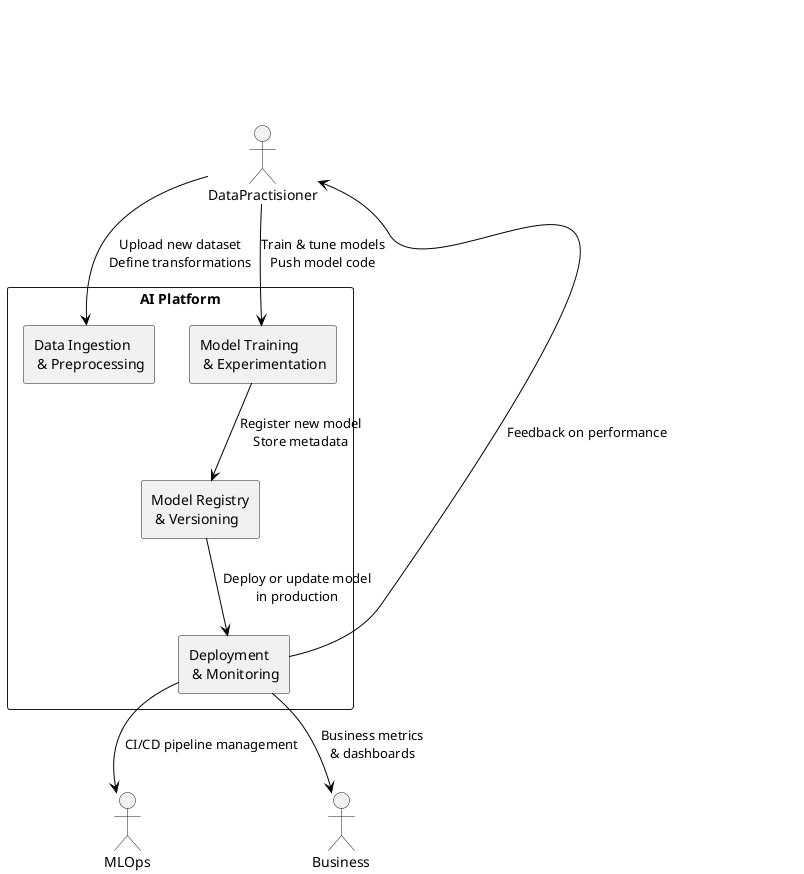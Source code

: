 @startuml
skinparam shadowing false
skinparam ArrowColor #000000
skinparam HorizontalAlignment center
skinparam sequenceMessageAlign center


actor DataPractisioner as DP
actor MLOps as DO
actor Business as BUS

rectangle "AI Platform" {
  rectangle "Data Ingestion\n & Preprocessing" as Ingestion
  rectangle "Model Training\n & Experimentation" as Training
  rectangle "Model Registry\n & Versioning" as Registry
  rectangle "Deployment\n & Monitoring" as Deployment
}

DP --> Ingestion : "Upload new dataset\nDefine transformations"
DP --> Training : "Train & tune models\nPush model code"
Training --> Registry : "Register new model\nStore metadata"
Registry --> Deployment : "Deploy or update model\nin production"

Deployment --> DP : "Feedback on performance"
Deployment --> DO : "CI/CD pipeline management"
Deployment --> BUS : "Business metrics\n& dashboards"

@enduml

